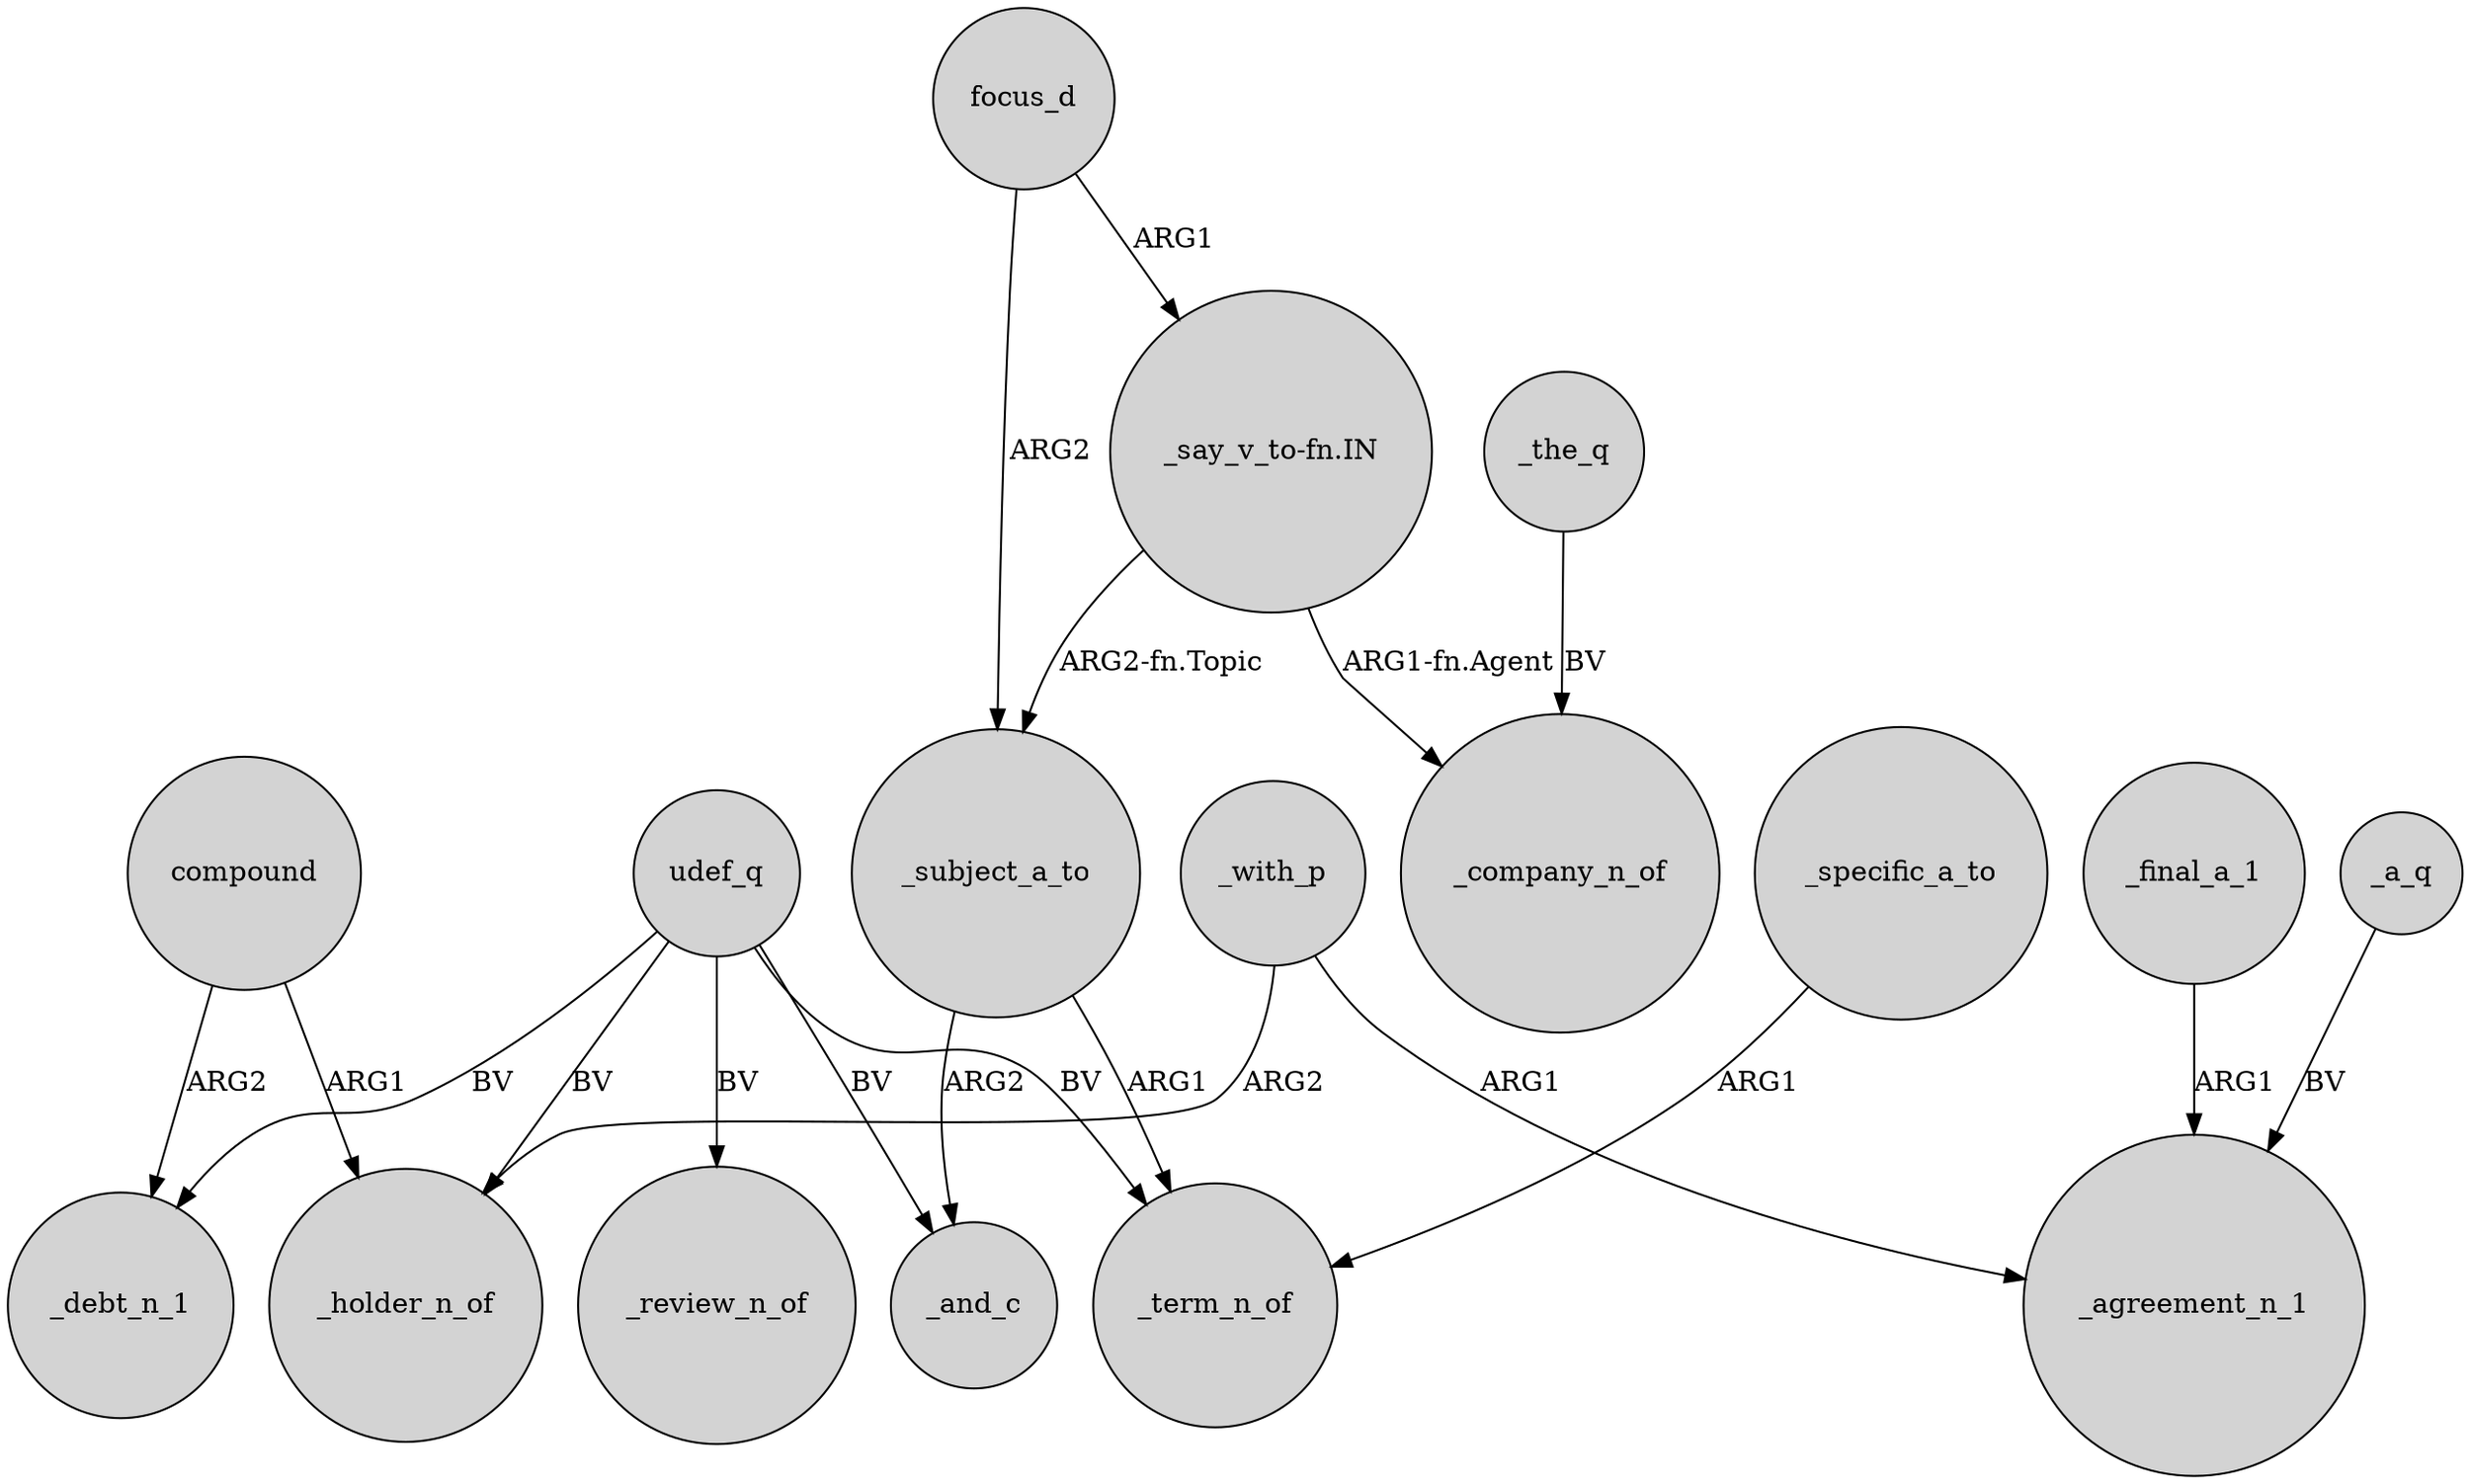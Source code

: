 digraph {
	node [shape=circle style=filled]
	_with_p -> _holder_n_of [label=ARG2]
	udef_q -> _debt_n_1 [label=BV]
	compound -> _debt_n_1 [label=ARG2]
	udef_q -> _review_n_of [label=BV]
	compound -> _holder_n_of [label=ARG1]
	_subject_a_to -> _and_c [label=ARG2]
	_the_q -> _company_n_of [label=BV]
	_subject_a_to -> _term_n_of [label=ARG1]
	_a_q -> _agreement_n_1 [label=BV]
	udef_q -> _holder_n_of [label=BV]
	udef_q -> _term_n_of [label=BV]
	_final_a_1 -> _agreement_n_1 [label=ARG1]
	"_say_v_to-fn.IN" -> _subject_a_to [label="ARG2-fn.Topic"]
	_specific_a_to -> _term_n_of [label=ARG1]
	_with_p -> _agreement_n_1 [label=ARG1]
	"_say_v_to-fn.IN" -> _company_n_of [label="ARG1-fn.Agent"]
	focus_d -> _subject_a_to [label=ARG2]
	udef_q -> _and_c [label=BV]
	focus_d -> "_say_v_to-fn.IN" [label=ARG1]
}
